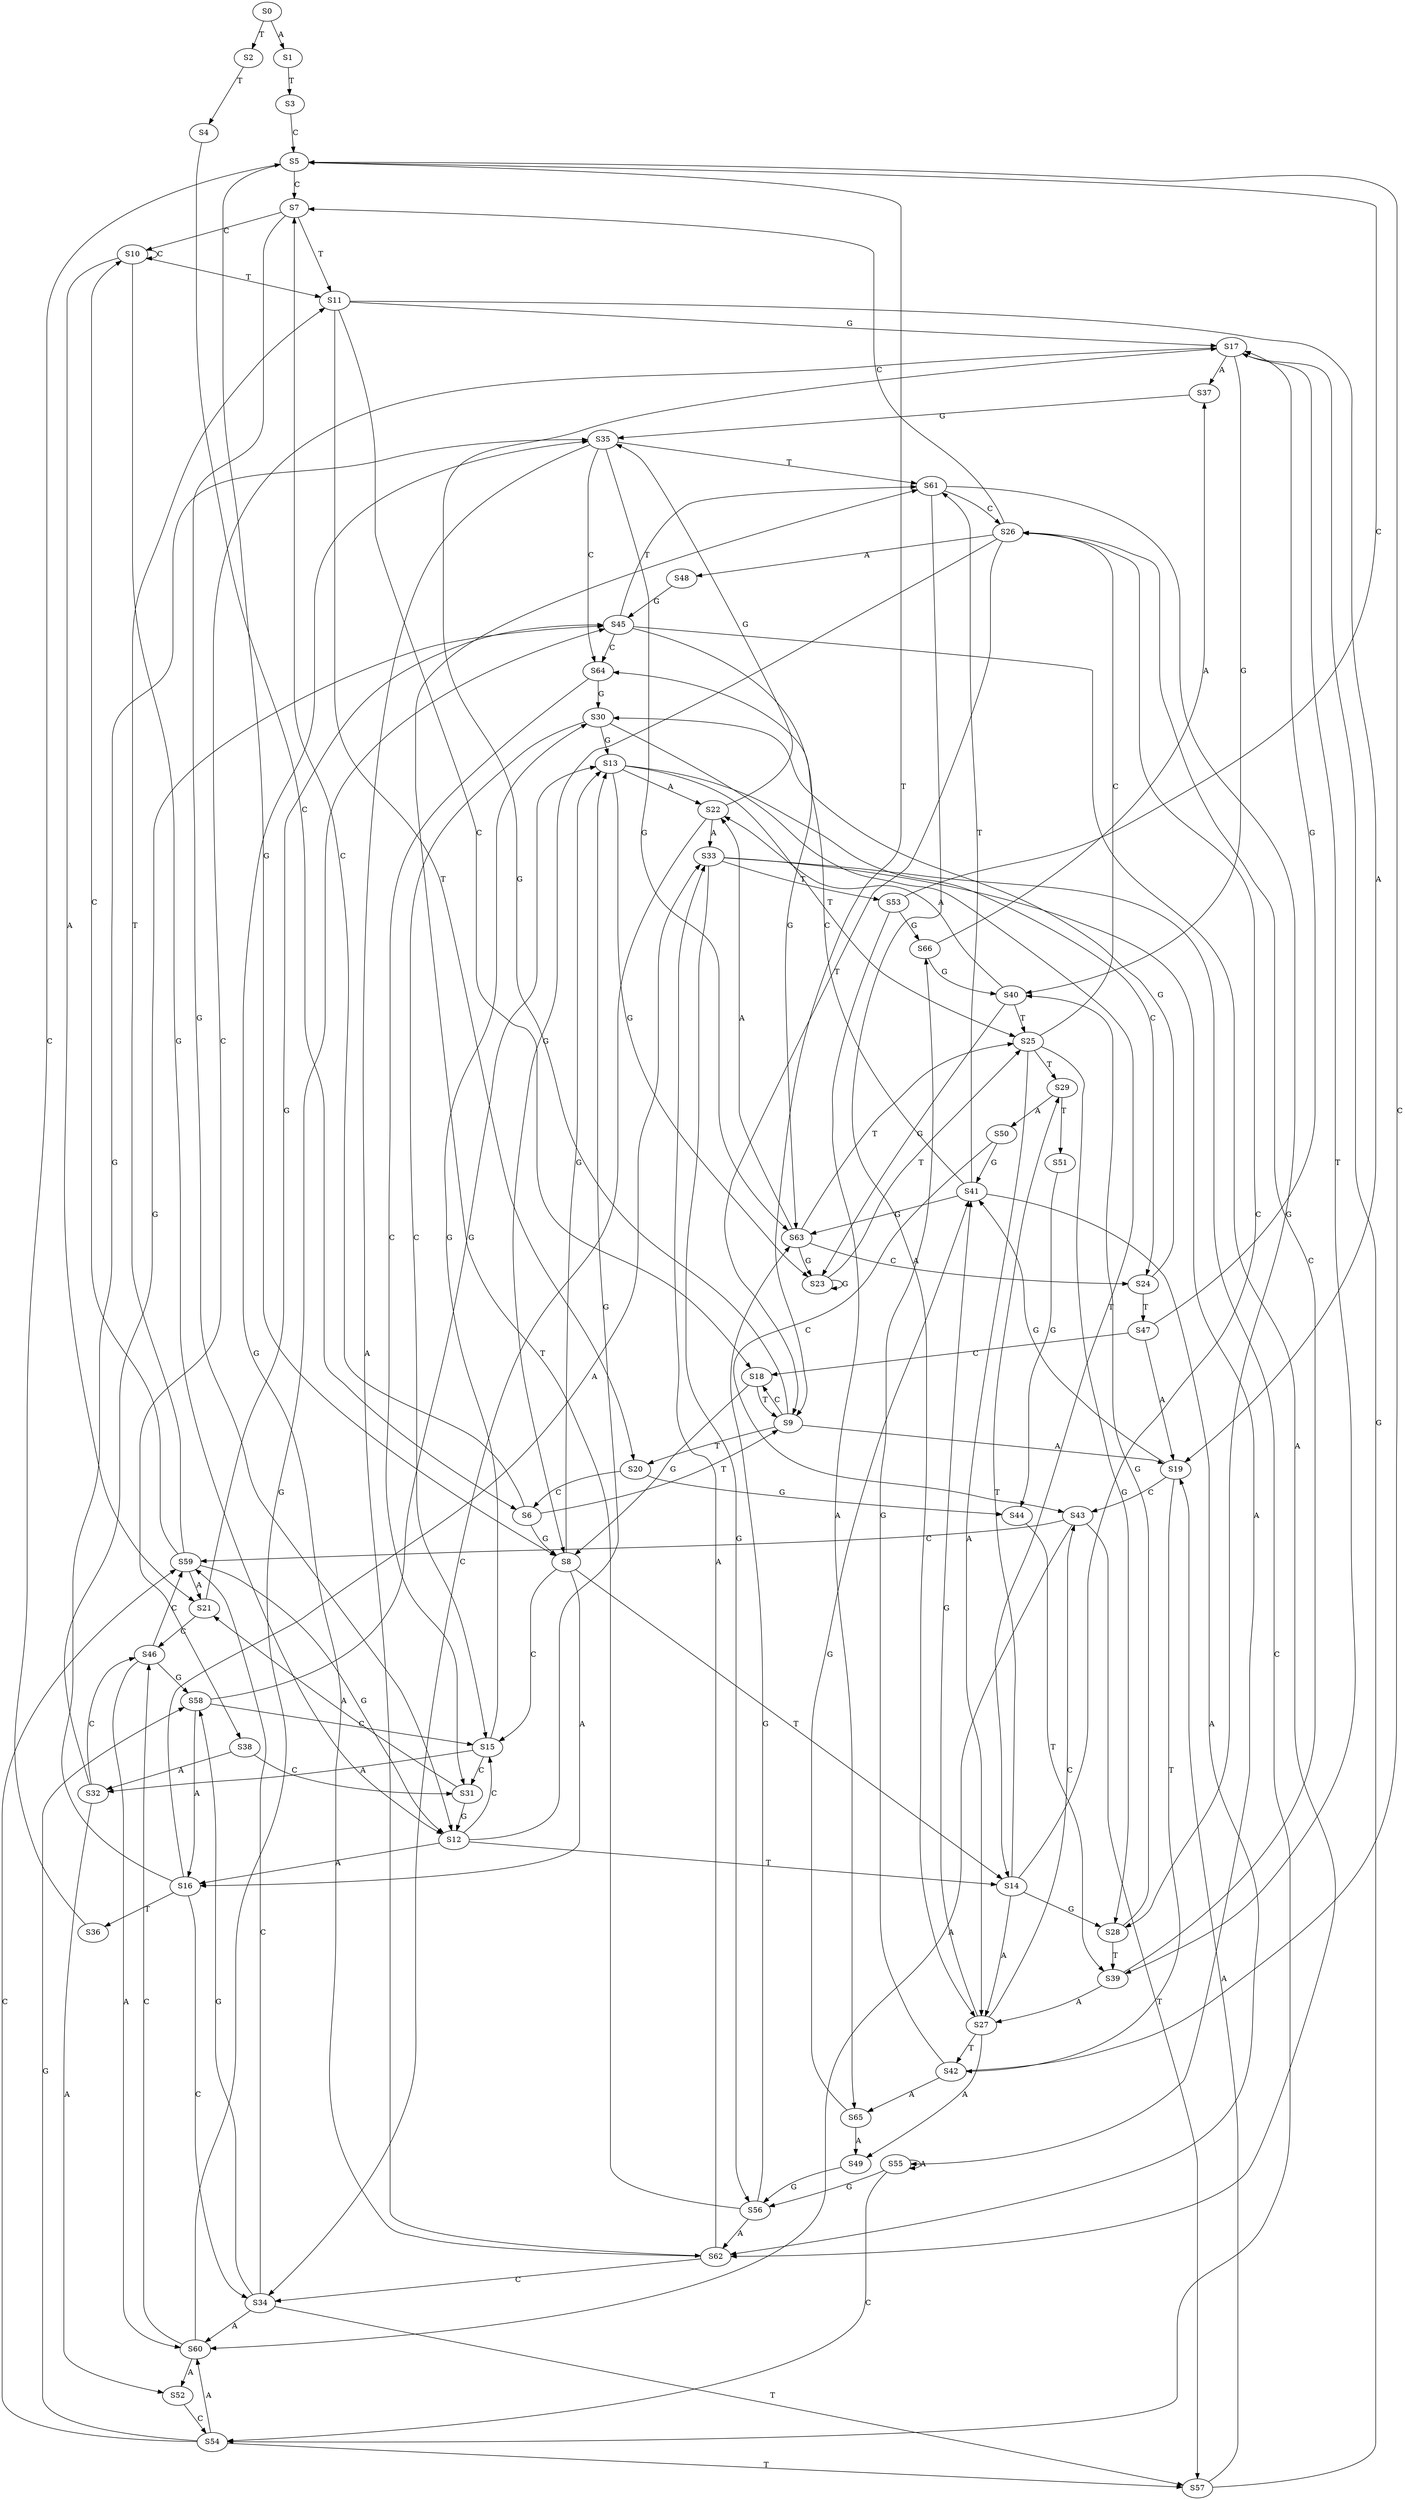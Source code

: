 strict digraph  {
	S0 -> S1 [ label = A ];
	S0 -> S2 [ label = T ];
	S1 -> S3 [ label = T ];
	S2 -> S4 [ label = T ];
	S3 -> S5 [ label = C ];
	S4 -> S6 [ label = C ];
	S5 -> S7 [ label = C ];
	S5 -> S8 [ label = G ];
	S5 -> S9 [ label = T ];
	S6 -> S9 [ label = T ];
	S6 -> S7 [ label = C ];
	S6 -> S8 [ label = G ];
	S7 -> S10 [ label = C ];
	S7 -> S11 [ label = T ];
	S7 -> S12 [ label = G ];
	S8 -> S13 [ label = G ];
	S8 -> S14 [ label = T ];
	S8 -> S15 [ label = C ];
	S8 -> S16 [ label = A ];
	S9 -> S17 [ label = G ];
	S9 -> S18 [ label = C ];
	S9 -> S19 [ label = A ];
	S9 -> S20 [ label = T ];
	S10 -> S12 [ label = G ];
	S10 -> S10 [ label = C ];
	S10 -> S11 [ label = T ];
	S10 -> S21 [ label = A ];
	S11 -> S19 [ label = A ];
	S11 -> S17 [ label = G ];
	S11 -> S18 [ label = C ];
	S11 -> S20 [ label = T ];
	S12 -> S16 [ label = A ];
	S12 -> S14 [ label = T ];
	S12 -> S13 [ label = G ];
	S12 -> S15 [ label = C ];
	S13 -> S22 [ label = A ];
	S13 -> S23 [ label = G ];
	S13 -> S24 [ label = C ];
	S13 -> S25 [ label = T ];
	S14 -> S26 [ label = C ];
	S14 -> S27 [ label = A ];
	S14 -> S28 [ label = G ];
	S14 -> S29 [ label = T ];
	S15 -> S30 [ label = G ];
	S15 -> S31 [ label = C ];
	S15 -> S32 [ label = A ];
	S16 -> S33 [ label = A ];
	S16 -> S34 [ label = C ];
	S16 -> S35 [ label = G ];
	S16 -> S36 [ label = T ];
	S17 -> S37 [ label = A ];
	S17 -> S38 [ label = C ];
	S17 -> S39 [ label = T ];
	S17 -> S40 [ label = G ];
	S18 -> S9 [ label = T ];
	S18 -> S8 [ label = G ];
	S19 -> S41 [ label = G ];
	S19 -> S42 [ label = T ];
	S19 -> S43 [ label = C ];
	S20 -> S6 [ label = C ];
	S20 -> S44 [ label = G ];
	S21 -> S45 [ label = G ];
	S21 -> S46 [ label = C ];
	S22 -> S33 [ label = A ];
	S22 -> S34 [ label = C ];
	S22 -> S35 [ label = G ];
	S23 -> S25 [ label = T ];
	S23 -> S23 [ label = G ];
	S24 -> S47 [ label = T ];
	S24 -> S30 [ label = G ];
	S25 -> S27 [ label = A ];
	S25 -> S28 [ label = G ];
	S25 -> S29 [ label = T ];
	S25 -> S26 [ label = C ];
	S26 -> S9 [ label = T ];
	S26 -> S8 [ label = G ];
	S26 -> S48 [ label = A ];
	S26 -> S7 [ label = C ];
	S27 -> S42 [ label = T ];
	S27 -> S41 [ label = G ];
	S27 -> S49 [ label = A ];
	S27 -> S43 [ label = C ];
	S28 -> S39 [ label = T ];
	S28 -> S40 [ label = G ];
	S29 -> S50 [ label = A ];
	S29 -> S51 [ label = T ];
	S30 -> S13 [ label = G ];
	S30 -> S15 [ label = C ];
	S30 -> S14 [ label = T ];
	S31 -> S12 [ label = G ];
	S31 -> S21 [ label = A ];
	S32 -> S45 [ label = G ];
	S32 -> S52 [ label = A ];
	S32 -> S46 [ label = C ];
	S33 -> S53 [ label = T ];
	S33 -> S54 [ label = C ];
	S33 -> S55 [ label = A ];
	S33 -> S56 [ label = G ];
	S34 -> S57 [ label = T ];
	S34 -> S58 [ label = G ];
	S34 -> S59 [ label = C ];
	S34 -> S60 [ label = A ];
	S35 -> S61 [ label = T ];
	S35 -> S62 [ label = A ];
	S35 -> S63 [ label = G ];
	S35 -> S64 [ label = C ];
	S36 -> S5 [ label = C ];
	S37 -> S35 [ label = G ];
	S38 -> S31 [ label = C ];
	S38 -> S32 [ label = A ];
	S39 -> S26 [ label = C ];
	S39 -> S27 [ label = A ];
	S40 -> S25 [ label = T ];
	S40 -> S23 [ label = G ];
	S40 -> S22 [ label = A ];
	S41 -> S61 [ label = T ];
	S41 -> S62 [ label = A ];
	S41 -> S64 [ label = C ];
	S41 -> S63 [ label = G ];
	S42 -> S5 [ label = C ];
	S42 -> S65 [ label = A ];
	S42 -> S66 [ label = G ];
	S43 -> S59 [ label = C ];
	S43 -> S57 [ label = T ];
	S43 -> S60 [ label = A ];
	S44 -> S39 [ label = T ];
	S45 -> S63 [ label = G ];
	S45 -> S61 [ label = T ];
	S45 -> S62 [ label = A ];
	S45 -> S64 [ label = C ];
	S46 -> S59 [ label = C ];
	S46 -> S60 [ label = A ];
	S46 -> S58 [ label = G ];
	S47 -> S19 [ label = A ];
	S47 -> S18 [ label = C ];
	S47 -> S17 [ label = G ];
	S48 -> S45 [ label = G ];
	S49 -> S56 [ label = G ];
	S50 -> S43 [ label = C ];
	S50 -> S41 [ label = G ];
	S51 -> S44 [ label = G ];
	S52 -> S54 [ label = C ];
	S53 -> S65 [ label = A ];
	S53 -> S5 [ label = C ];
	S53 -> S66 [ label = G ];
	S54 -> S60 [ label = A ];
	S54 -> S59 [ label = C ];
	S54 -> S58 [ label = G ];
	S54 -> S57 [ label = T ];
	S55 -> S56 [ label = G ];
	S55 -> S54 [ label = C ];
	S55 -> S55 [ label = A ];
	S56 -> S61 [ label = T ];
	S56 -> S62 [ label = A ];
	S56 -> S63 [ label = G ];
	S57 -> S19 [ label = A ];
	S57 -> S17 [ label = G ];
	S58 -> S13 [ label = G ];
	S58 -> S16 [ label = A ];
	S58 -> S15 [ label = C ];
	S59 -> S10 [ label = C ];
	S59 -> S21 [ label = A ];
	S59 -> S11 [ label = T ];
	S59 -> S12 [ label = G ];
	S60 -> S45 [ label = G ];
	S60 -> S46 [ label = C ];
	S60 -> S52 [ label = A ];
	S61 -> S27 [ label = A ];
	S61 -> S26 [ label = C ];
	S61 -> S28 [ label = G ];
	S62 -> S33 [ label = A ];
	S62 -> S34 [ label = C ];
	S62 -> S35 [ label = G ];
	S63 -> S22 [ label = A ];
	S63 -> S25 [ label = T ];
	S63 -> S24 [ label = C ];
	S63 -> S23 [ label = G ];
	S64 -> S31 [ label = C ];
	S64 -> S30 [ label = G ];
	S65 -> S41 [ label = G ];
	S65 -> S49 [ label = A ];
	S66 -> S40 [ label = G ];
	S66 -> S37 [ label = A ];
}
